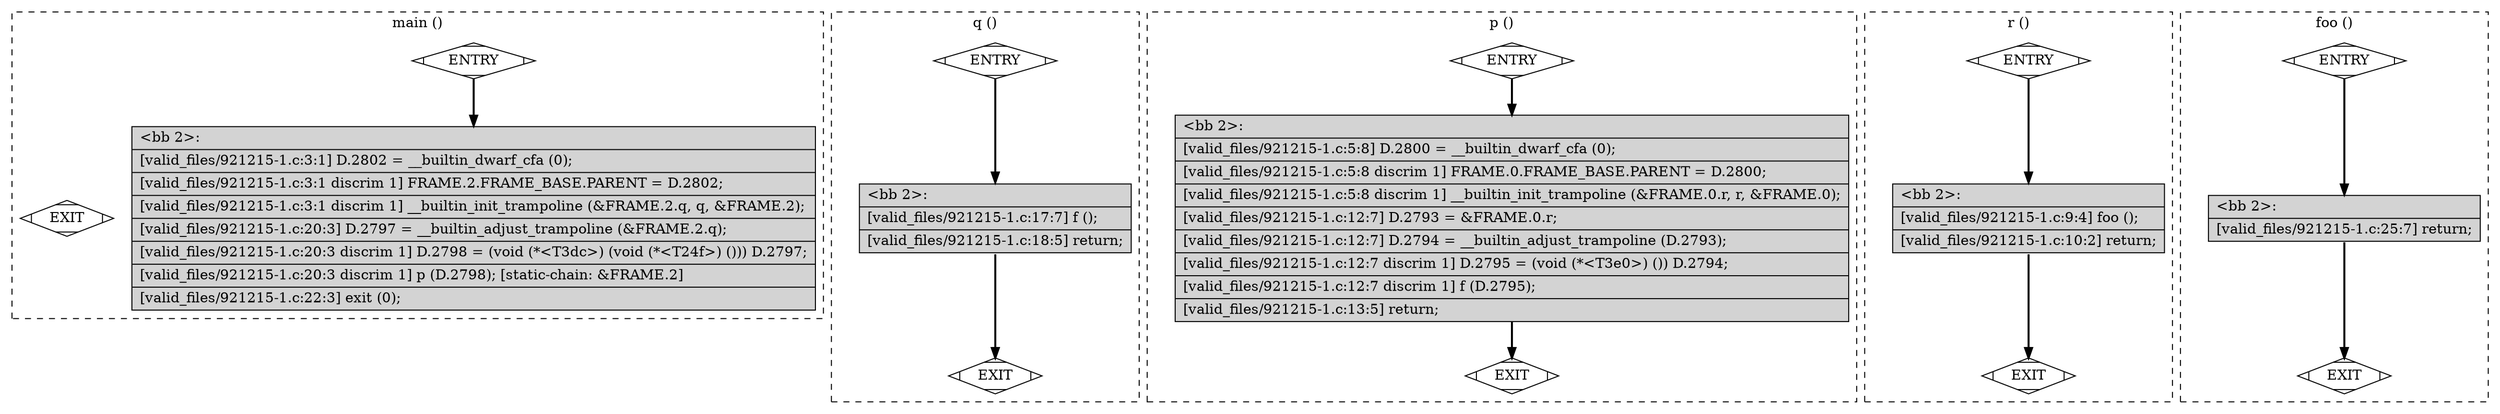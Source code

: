 digraph "a-921215-1.c.015t.cfg" {
overlap=false;
subgraph "cluster_main" {
	style="dashed";
	color="black";
	label="main ()";
	fn_0_basic_block_0 [shape=Mdiamond,style=filled,fillcolor=white,label="ENTRY"];

	fn_0_basic_block_1 [shape=Mdiamond,style=filled,fillcolor=white,label="EXIT"];

	fn_0_basic_block_2 [shape=record,style=filled,fillcolor=lightgrey,label="{\<bb\ 2\>:\l\
|[valid_files/921215-1.c:3:1]\ D.2802\ =\ __builtin_dwarf_cfa\ (0);\l\
|[valid_files/921215-1.c:3:1\ discrim\ 1]\ FRAME.2.FRAME_BASE.PARENT\ =\ D.2802;\l\
|[valid_files/921215-1.c:3:1\ discrim\ 1]\ __builtin_init_trampoline\ (&FRAME.2.q,\ q,\ &FRAME.2);\l\
|[valid_files/921215-1.c:20:3]\ D.2797\ =\ __builtin_adjust_trampoline\ (&FRAME.2.q);\l\
|[valid_files/921215-1.c:20:3\ discrim\ 1]\ D.2798\ =\ (void\ (*\<T3dc\>)\ (void\ (*\<T24f\>)\ ()))\ D.2797;\l\
|[valid_files/921215-1.c:20:3\ discrim\ 1]\ p\ (D.2798);\ [static-chain:\ &FRAME.2]\l\
|[valid_files/921215-1.c:22:3]\ exit\ (0);\l\
}"];

	fn_0_basic_block_0:s -> fn_0_basic_block_2:n [style="solid,bold",color=black,weight=100,constraint=true];
	fn_0_basic_block_0:s -> fn_0_basic_block_1:n [style="invis",constraint=true];
}
subgraph "cluster_q" {
	style="dashed";
	color="black";
	label="q ()";
	fn_3_basic_block_0 [shape=Mdiamond,style=filled,fillcolor=white,label="ENTRY"];

	fn_3_basic_block_1 [shape=Mdiamond,style=filled,fillcolor=white,label="EXIT"];

	fn_3_basic_block_2 [shape=record,style=filled,fillcolor=lightgrey,label="{\<bb\ 2\>:\l\
|[valid_files/921215-1.c:17:7]\ f\ ();\l\
|[valid_files/921215-1.c:18:5]\ return;\l\
}"];

	fn_3_basic_block_0:s -> fn_3_basic_block_2:n [style="solid,bold",color=black,weight=100,constraint=true];
	fn_3_basic_block_2:s -> fn_3_basic_block_1:n [style="solid,bold",color=black,weight=10,constraint=true];
	fn_3_basic_block_0:s -> fn_3_basic_block_1:n [style="invis",constraint=true];
}
subgraph "cluster_p" {
	style="dashed";
	color="black";
	label="p ()";
	fn_1_basic_block_0 [shape=Mdiamond,style=filled,fillcolor=white,label="ENTRY"];

	fn_1_basic_block_1 [shape=Mdiamond,style=filled,fillcolor=white,label="EXIT"];

	fn_1_basic_block_2 [shape=record,style=filled,fillcolor=lightgrey,label="{\<bb\ 2\>:\l\
|[valid_files/921215-1.c:5:8]\ D.2800\ =\ __builtin_dwarf_cfa\ (0);\l\
|[valid_files/921215-1.c:5:8\ discrim\ 1]\ FRAME.0.FRAME_BASE.PARENT\ =\ D.2800;\l\
|[valid_files/921215-1.c:5:8\ discrim\ 1]\ __builtin_init_trampoline\ (&FRAME.0.r,\ r,\ &FRAME.0);\l\
|[valid_files/921215-1.c:12:7]\ D.2793\ =\ &FRAME.0.r;\l\
|[valid_files/921215-1.c:12:7]\ D.2794\ =\ __builtin_adjust_trampoline\ (D.2793);\l\
|[valid_files/921215-1.c:12:7\ discrim\ 1]\ D.2795\ =\ (void\ (*\<T3e0\>)\ ())\ D.2794;\l\
|[valid_files/921215-1.c:12:7\ discrim\ 1]\ f\ (D.2795);\l\
|[valid_files/921215-1.c:13:5]\ return;\l\
}"];

	fn_1_basic_block_0:s -> fn_1_basic_block_2:n [style="solid,bold",color=black,weight=100,constraint=true];
	fn_1_basic_block_2:s -> fn_1_basic_block_1:n [style="solid,bold",color=black,weight=10,constraint=true];
	fn_1_basic_block_0:s -> fn_1_basic_block_1:n [style="invis",constraint=true];
}
subgraph "cluster_r" {
	style="dashed";
	color="black";
	label="r ()";
	fn_2_basic_block_0 [shape=Mdiamond,style=filled,fillcolor=white,label="ENTRY"];

	fn_2_basic_block_1 [shape=Mdiamond,style=filled,fillcolor=white,label="EXIT"];

	fn_2_basic_block_2 [shape=record,style=filled,fillcolor=lightgrey,label="{\<bb\ 2\>:\l\
|[valid_files/921215-1.c:9:4]\ foo\ ();\l\
|[valid_files/921215-1.c:10:2]\ return;\l\
}"];

	fn_2_basic_block_0:s -> fn_2_basic_block_2:n [style="solid,bold",color=black,weight=100,constraint=true];
	fn_2_basic_block_2:s -> fn_2_basic_block_1:n [style="solid,bold",color=black,weight=10,constraint=true];
	fn_2_basic_block_0:s -> fn_2_basic_block_1:n [style="invis",constraint=true];
}
subgraph "cluster_foo" {
	style="dashed";
	color="black";
	label="foo ()";
	fn_4_basic_block_0 [shape=Mdiamond,style=filled,fillcolor=white,label="ENTRY"];

	fn_4_basic_block_1 [shape=Mdiamond,style=filled,fillcolor=white,label="EXIT"];

	fn_4_basic_block_2 [shape=record,style=filled,fillcolor=lightgrey,label="{\<bb\ 2\>:\l\
|[valid_files/921215-1.c:25:7]\ return;\l\
}"];

	fn_4_basic_block_0:s -> fn_4_basic_block_2:n [style="solid,bold",color=black,weight=100,constraint=true];
	fn_4_basic_block_2:s -> fn_4_basic_block_1:n [style="solid,bold",color=black,weight=10,constraint=true];
	fn_4_basic_block_0:s -> fn_4_basic_block_1:n [style="invis",constraint=true];
}
}
